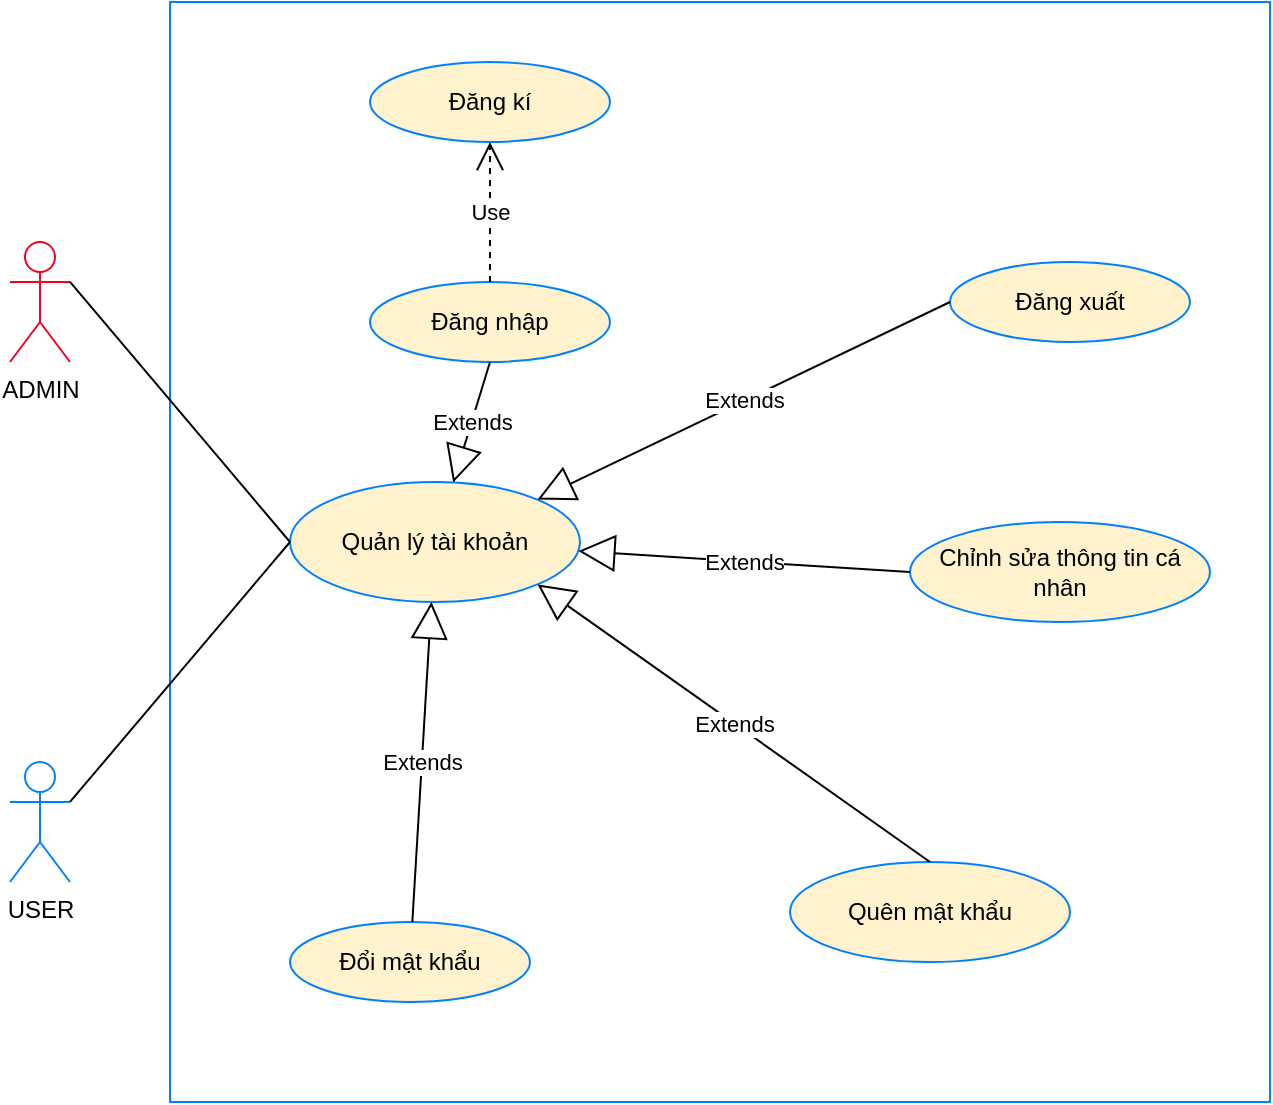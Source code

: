 <mxfile version="13.9.9" type="device" pages="5"><diagram id="Eog3oMq460CttqsgivHJ" name="QuanLyTaiKhoan"><mxGraphModel dx="1662" dy="822" grid="1" gridSize="10" guides="1" tooltips="1" connect="1" arrows="1" fold="1" page="1" pageScale="1" pageWidth="850" pageHeight="1100" math="0" shadow="0"><root><mxCell id="0"/><mxCell id="1" parent="0"/><mxCell id="cL1K_0bfaeDIidmQZWlp-4" value="ADMIN" style="shape=umlActor;verticalLabelPosition=bottom;verticalAlign=top;html=1;strokeColor=#F70021;" parent="1" vertex="1"><mxGeometry x="140" y="150" width="30" height="60" as="geometry"/></mxCell><mxCell id="cL1K_0bfaeDIidmQZWlp-9" value="USER" style="shape=umlActor;verticalLabelPosition=bottom;verticalAlign=top;html=1;strokeColor=#007FFF;" parent="1" vertex="1"><mxGeometry x="140" y="410" width="30" height="60" as="geometry"/></mxCell><mxCell id="cL1K_0bfaeDIidmQZWlp-12" value="" style="whiteSpace=wrap;html=1;aspect=fixed;strokeColor=#007FFF;" parent="1" vertex="1"><mxGeometry x="220" y="30" width="550" height="550" as="geometry"/></mxCell><mxCell id="cL1K_0bfaeDIidmQZWlp-13" value="Quản lý tài khoản" style="ellipse;whiteSpace=wrap;html=1;strokeColor=#007FFF;fillColor=#FFF2CC;" parent="1" vertex="1"><mxGeometry x="280" y="270" width="145" height="60" as="geometry"/></mxCell><mxCell id="cL1K_0bfaeDIidmQZWlp-16" value="" style="endArrow=none;html=1;exitX=1;exitY=0.333;exitDx=0;exitDy=0;exitPerimeter=0;entryX=0;entryY=0.5;entryDx=0;entryDy=0;" parent="1" source="cL1K_0bfaeDIidmQZWlp-4" target="cL1K_0bfaeDIidmQZWlp-13" edge="1"><mxGeometry width="50" height="50" relative="1" as="geometry"><mxPoint x="400" y="310" as="sourcePoint"/><mxPoint x="450" y="260" as="targetPoint"/></mxGeometry></mxCell><mxCell id="cL1K_0bfaeDIidmQZWlp-17" value="" style="endArrow=none;html=1;exitX=1;exitY=0.333;exitDx=0;exitDy=0;exitPerimeter=0;entryX=0;entryY=0.5;entryDx=0;entryDy=0;" parent="1" source="cL1K_0bfaeDIidmQZWlp-9" target="cL1K_0bfaeDIidmQZWlp-13" edge="1"><mxGeometry width="50" height="50" relative="1" as="geometry"><mxPoint x="400" y="310" as="sourcePoint"/><mxPoint x="450" y="260" as="targetPoint"/></mxGeometry></mxCell><mxCell id="cL1K_0bfaeDIidmQZWlp-18" value="Đổi mật khẩu" style="ellipse;whiteSpace=wrap;html=1;strokeColor=#007FFF;fillColor=#FFF2CC;" parent="1" vertex="1"><mxGeometry x="280" y="490" width="120" height="40" as="geometry"/></mxCell><mxCell id="cL1K_0bfaeDIidmQZWlp-19" value="Đăng kí" style="ellipse;whiteSpace=wrap;html=1;strokeColor=#007FFF;fillColor=#FFF2CC;" parent="1" vertex="1"><mxGeometry x="320" y="60" width="120" height="40" as="geometry"/></mxCell><mxCell id="cL1K_0bfaeDIidmQZWlp-20" value="Đăng xuất" style="ellipse;whiteSpace=wrap;html=1;strokeColor=#007FFF;fillColor=#FFF2CC;" parent="1" vertex="1"><mxGeometry x="610" y="160" width="120" height="40" as="geometry"/></mxCell><mxCell id="cL1K_0bfaeDIidmQZWlp-21" value="Đăng nhập" style="ellipse;whiteSpace=wrap;html=1;strokeColor=#007FFF;fillColor=#FFF2CC;" parent="1" vertex="1"><mxGeometry x="320" y="170" width="120" height="40" as="geometry"/></mxCell><mxCell id="cL1K_0bfaeDIidmQZWlp-22" value="Chỉnh sửa thông tin cá nhân" style="ellipse;whiteSpace=wrap;html=1;strokeColor=#007FFF;fillColor=#FFF2CC;" parent="1" vertex="1"><mxGeometry x="590" y="290" width="150" height="50" as="geometry"/></mxCell><mxCell id="cL1K_0bfaeDIidmQZWlp-23" value="Quên mật khẩu" style="ellipse;whiteSpace=wrap;html=1;strokeColor=#007FFF;fillColor=#FFF2CC;" parent="1" vertex="1"><mxGeometry x="530" y="460" width="140" height="50" as="geometry"/></mxCell><mxCell id="cL1K_0bfaeDIidmQZWlp-27" value="Extends" style="endArrow=block;endSize=16;endFill=0;html=1;exitX=0;exitY=0.5;exitDx=0;exitDy=0;" parent="1" source="cL1K_0bfaeDIidmQZWlp-22" target="cL1K_0bfaeDIidmQZWlp-13" edge="1"><mxGeometry width="160" relative="1" as="geometry"><mxPoint x="340" y="270" as="sourcePoint"/><mxPoint x="500" y="270" as="targetPoint"/></mxGeometry></mxCell><mxCell id="cL1K_0bfaeDIidmQZWlp-28" value="Extends" style="endArrow=block;endSize=16;endFill=0;html=1;" parent="1" source="cL1K_0bfaeDIidmQZWlp-18" target="cL1K_0bfaeDIidmQZWlp-13" edge="1"><mxGeometry width="160" relative="1" as="geometry"><mxPoint x="520" y="300" as="sourcePoint"/><mxPoint x="410" y="300" as="targetPoint"/></mxGeometry></mxCell><mxCell id="cL1K_0bfaeDIidmQZWlp-29" value="Extends" style="endArrow=block;endSize=16;endFill=0;html=1;exitX=0.5;exitY=0;exitDx=0;exitDy=0;entryX=1;entryY=1;entryDx=0;entryDy=0;" parent="1" source="cL1K_0bfaeDIidmQZWlp-23" target="cL1K_0bfaeDIidmQZWlp-13" edge="1"><mxGeometry width="160" relative="1" as="geometry"><mxPoint x="530" y="310" as="sourcePoint"/><mxPoint x="420" y="310" as="targetPoint"/></mxGeometry></mxCell><mxCell id="cL1K_0bfaeDIidmQZWlp-30" value="Extends" style="endArrow=block;endSize=16;endFill=0;html=1;exitX=0;exitY=0.5;exitDx=0;exitDy=0;entryX=1;entryY=0;entryDx=0;entryDy=0;" parent="1" source="cL1K_0bfaeDIidmQZWlp-20" target="cL1K_0bfaeDIidmQZWlp-13" edge="1"><mxGeometry width="160" relative="1" as="geometry"><mxPoint x="540" y="320" as="sourcePoint"/><mxPoint x="430" y="320" as="targetPoint"/></mxGeometry></mxCell><mxCell id="cL1K_0bfaeDIidmQZWlp-31" value="Extends" style="endArrow=block;endSize=16;endFill=0;html=1;exitX=0.5;exitY=1;exitDx=0;exitDy=0;" parent="1" source="cL1K_0bfaeDIidmQZWlp-21" target="cL1K_0bfaeDIidmQZWlp-13" edge="1"><mxGeometry width="160" relative="1" as="geometry"><mxPoint x="530" y="190" as="sourcePoint"/><mxPoint x="392.426" y="285.858" as="targetPoint"/></mxGeometry></mxCell><mxCell id="cL1K_0bfaeDIidmQZWlp-32" value="Use" style="endArrow=open;endSize=12;dashed=1;html=1;exitX=0.5;exitY=0;exitDx=0;exitDy=0;entryX=0.5;entryY=1;entryDx=0;entryDy=0;" parent="1" source="cL1K_0bfaeDIidmQZWlp-21" target="cL1K_0bfaeDIidmQZWlp-19" edge="1"><mxGeometry width="160" relative="1" as="geometry"><mxPoint x="340" y="270" as="sourcePoint"/><mxPoint x="500" y="270" as="targetPoint"/></mxGeometry></mxCell></root></mxGraphModel></diagram><diagram id="K8DftIV06gPZ0Vkv80Ek" name="QuanLyNguoiDung"><mxGraphModel dx="1662" dy="822" grid="1" gridSize="10" guides="1" tooltips="1" connect="1" arrows="1" fold="1" page="1" pageScale="1" pageWidth="850" pageHeight="1100" math="0" shadow="0"><root><mxCell id="sRUtSwKe1Huh8p-JkHhy-0"/><mxCell id="sRUtSwKe1Huh8p-JkHhy-1" parent="sRUtSwKe1Huh8p-JkHhy-0"/><mxCell id="jzS-XVswzlKTeu7g0mY2-0" value="ADMIN" style="shape=umlActor;verticalLabelPosition=bottom;verticalAlign=top;html=1;strokeColor=#F70021;" parent="sRUtSwKe1Huh8p-JkHhy-1" vertex="1"><mxGeometry x="90" y="270" width="30" height="60" as="geometry"/></mxCell><mxCell id="jzS-XVswzlKTeu7g0mY2-2" value="" style="whiteSpace=wrap;html=1;aspect=fixed;strokeColor=#007FFF;" parent="sRUtSwKe1Huh8p-JkHhy-1" vertex="1"><mxGeometry x="220" y="30" width="500" height="500" as="geometry"/></mxCell><mxCell id="jzS-XVswzlKTeu7g0mY2-3" value="Quản lý tài khoản&lt;br&gt;người dùng" style="ellipse;whiteSpace=wrap;html=1;strokeColor=#007FFF;fillColor=#FFF2CC;" parent="sRUtSwKe1Huh8p-JkHhy-1" vertex="1"><mxGeometry x="255" y="262.5" width="170" height="55" as="geometry"/></mxCell><mxCell id="jzS-XVswzlKTeu7g0mY2-4" value="" style="endArrow=none;html=1;exitX=1;exitY=0.333;exitDx=0;exitDy=0;exitPerimeter=0;entryX=0;entryY=0.5;entryDx=0;entryDy=0;" parent="sRUtSwKe1Huh8p-JkHhy-1" source="jzS-XVswzlKTeu7g0mY2-0" target="jzS-XVswzlKTeu7g0mY2-3" edge="1"><mxGeometry width="50" height="50" relative="1" as="geometry"><mxPoint x="400" y="310" as="sourcePoint"/><mxPoint x="450" y="260" as="targetPoint"/></mxGeometry></mxCell><mxCell id="jzS-XVswzlKTeu7g0mY2-8" value="Thêm tài khoản người dùng" style="ellipse;whiteSpace=wrap;html=1;strokeColor=#007FFF;fillColor=#FFF2CC;" parent="sRUtSwKe1Huh8p-JkHhy-1" vertex="1"><mxGeometry x="510" y="130" width="160" height="50" as="geometry"/></mxCell><mxCell id="jzS-XVswzlKTeu7g0mY2-9" value="Xem thông tin người dùng" style="ellipse;whiteSpace=wrap;html=1;strokeColor=#007FFF;fillColor=#FFF2CC;" parent="sRUtSwKe1Huh8p-JkHhy-1" vertex="1"><mxGeometry x="275" y="80" width="150" height="60" as="geometry"/></mxCell><mxCell id="jzS-XVswzlKTeu7g0mY2-10" value="Sửa thông tin người dùng" style="ellipse;whiteSpace=wrap;html=1;strokeColor=#007FFF;fillColor=#FFF2CC;" parent="sRUtSwKe1Huh8p-JkHhy-1" vertex="1"><mxGeometry x="510" y="290" width="160" height="55" as="geometry"/></mxCell><mxCell id="jzS-XVswzlKTeu7g0mY2-11" value="Xóa tài khoản người dùng" style="ellipse;whiteSpace=wrap;html=1;strokeColor=#007FFF;fillColor=#FFF2CC;" parent="sRUtSwKe1Huh8p-JkHhy-1" vertex="1"><mxGeometry x="340" y="420" width="170" height="60" as="geometry"/></mxCell><mxCell id="jzS-XVswzlKTeu7g0mY2-12" value="Extends" style="endArrow=block;endSize=16;endFill=0;html=1;exitX=0;exitY=0.5;exitDx=0;exitDy=0;" parent="sRUtSwKe1Huh8p-JkHhy-1" source="jzS-XVswzlKTeu7g0mY2-10" target="jzS-XVswzlKTeu7g0mY2-3" edge="1"><mxGeometry width="160" relative="1" as="geometry"><mxPoint x="340" y="270" as="sourcePoint"/><mxPoint x="500" y="270" as="targetPoint"/></mxGeometry></mxCell><mxCell id="jzS-XVswzlKTeu7g0mY2-14" value="Extends" style="endArrow=block;endSize=16;endFill=0;html=1;exitX=0.5;exitY=0;exitDx=0;exitDy=0;" parent="sRUtSwKe1Huh8p-JkHhy-1" source="jzS-XVswzlKTeu7g0mY2-11" target="jzS-XVswzlKTeu7g0mY2-3" edge="1"><mxGeometry width="160" relative="1" as="geometry"><mxPoint x="530" y="310" as="sourcePoint"/><mxPoint x="420" y="310" as="targetPoint"/></mxGeometry></mxCell><mxCell id="jzS-XVswzlKTeu7g0mY2-15" value="Extends" style="endArrow=block;endSize=16;endFill=0;html=1;exitX=0;exitY=0.5;exitDx=0;exitDy=0;entryX=1;entryY=0;entryDx=0;entryDy=0;" parent="sRUtSwKe1Huh8p-JkHhy-1" source="jzS-XVswzlKTeu7g0mY2-8" target="jzS-XVswzlKTeu7g0mY2-3" edge="1"><mxGeometry width="160" relative="1" as="geometry"><mxPoint x="540" y="320" as="sourcePoint"/><mxPoint x="430" y="320" as="targetPoint"/></mxGeometry></mxCell><mxCell id="jzS-XVswzlKTeu7g0mY2-16" value="Extends" style="endArrow=block;endSize=16;endFill=0;html=1;exitX=0.5;exitY=1;exitDx=0;exitDy=0;" parent="sRUtSwKe1Huh8p-JkHhy-1" source="jzS-XVswzlKTeu7g0mY2-9" target="jzS-XVswzlKTeu7g0mY2-3" edge="1"><mxGeometry width="160" relative="1" as="geometry"><mxPoint x="530" y="190" as="sourcePoint"/><mxPoint x="392.426" y="285.858" as="targetPoint"/></mxGeometry></mxCell></root></mxGraphModel></diagram><diagram id="eNx3-l4bhZZctnvxFuEB" name="QuanLyMayTinh"><mxGraphModel dx="1662" dy="822" grid="1" gridSize="10" guides="1" tooltips="1" connect="1" arrows="1" fold="1" page="1" pageScale="1" pageWidth="850" pageHeight="1100" math="0" shadow="0"><root><mxCell id="6Ulu7KJgqZQUwOh-fMFB-0"/><mxCell id="6Ulu7KJgqZQUwOh-fMFB-1" parent="6Ulu7KJgqZQUwOh-fMFB-0"/><mxCell id="9K9Pe-cMbSidcpOUqWH9-0" value="ADMIN" style="shape=umlActor;verticalLabelPosition=bottom;verticalAlign=top;html=1;strokeColor=#F70021;" parent="6Ulu7KJgqZQUwOh-fMFB-1" vertex="1"><mxGeometry x="100" y="310" width="30" height="60" as="geometry"/></mxCell><mxCell id="9K9Pe-cMbSidcpOUqWH9-2" value="" style="whiteSpace=wrap;html=1;aspect=fixed;strokeColor=#007FFF;" parent="6Ulu7KJgqZQUwOh-fMFB-1" vertex="1"><mxGeometry x="220" y="30" width="590" height="590" as="geometry"/></mxCell><mxCell id="9K9Pe-cMbSidcpOUqWH9-3" value="Quản lý máy tính" style="ellipse;whiteSpace=wrap;html=1;strokeColor=#007FFF;fillColor=#FFF2CC;" parent="6Ulu7KJgqZQUwOh-fMFB-1" vertex="1"><mxGeometry x="250" y="300" width="150" height="60" as="geometry"/></mxCell><mxCell id="9K9Pe-cMbSidcpOUqWH9-4" value="" style="endArrow=none;html=1;exitX=1;exitY=0.333;exitDx=0;exitDy=0;exitPerimeter=0;entryX=0;entryY=0.5;entryDx=0;entryDy=0;" parent="6Ulu7KJgqZQUwOh-fMFB-1" source="9K9Pe-cMbSidcpOUqWH9-0" target="9K9Pe-cMbSidcpOUqWH9-3" edge="1"><mxGeometry width="50" height="50" relative="1" as="geometry"><mxPoint x="400" y="310" as="sourcePoint"/><mxPoint x="450" y="260" as="targetPoint"/></mxGeometry></mxCell><mxCell id="9K9Pe-cMbSidcpOUqWH9-6" value="Đổi máy" style="ellipse;whiteSpace=wrap;html=1;strokeColor=#007FFF;fillColor=#FFF2CC;" parent="6Ulu7KJgqZQUwOh-fMFB-1" vertex="1"><mxGeometry x="250" y="535" width="110" height="30" as="geometry"/></mxCell><mxCell id="9K9Pe-cMbSidcpOUqWH9-7" value="Thêm máy tính mới" style="ellipse;whiteSpace=wrap;html=1;strokeColor=#007FFF;fillColor=#FFF2CC;" parent="6Ulu7KJgqZQUwOh-fMFB-1" vertex="1"><mxGeometry x="425" y="70" width="120" height="40" as="geometry"/></mxCell><mxCell id="9K9Pe-cMbSidcpOUqWH9-8" value="Sửa thông tin máy tính" style="ellipse;whiteSpace=wrap;html=1;strokeColor=#007FFF;fillColor=#FFF2CC;" parent="6Ulu7KJgqZQUwOh-fMFB-1" vertex="1"><mxGeometry x="580" y="120" width="140" height="50" as="geometry"/></mxCell><mxCell id="9K9Pe-cMbSidcpOUqWH9-9" value="Xem thông tin máy tính" style="ellipse;whiteSpace=wrap;html=1;strokeColor=#007FFF;fillColor=#FFF2CC;" parent="6Ulu7KJgqZQUwOh-fMFB-1" vertex="1"><mxGeometry x="240" y="80" width="130" height="40" as="geometry"/></mxCell><mxCell id="9K9Pe-cMbSidcpOUqWH9-10" value="Xóa máy tính" style="ellipse;whiteSpace=wrap;html=1;strokeColor=#007FFF;fillColor=#FFF2CC;" parent="6Ulu7KJgqZQUwOh-fMFB-1" vertex="1"><mxGeometry x="615" y="220" width="150" height="50" as="geometry"/></mxCell><mxCell id="9K9Pe-cMbSidcpOUqWH9-11" value="Gửi thông báo" style="ellipse;whiteSpace=wrap;html=1;strokeColor=#007FFF;fillColor=#FFF2CC;" parent="6Ulu7KJgqZQUwOh-fMFB-1" vertex="1"><mxGeometry x="555" y="520" width="130" height="30" as="geometry"/></mxCell><mxCell id="9K9Pe-cMbSidcpOUqWH9-12" value="Extends" style="endArrow=block;endSize=16;endFill=0;html=1;exitX=0;exitY=0.5;exitDx=0;exitDy=0;" parent="6Ulu7KJgqZQUwOh-fMFB-1" source="9K9Pe-cMbSidcpOUqWH9-10" target="9K9Pe-cMbSidcpOUqWH9-3" edge="1"><mxGeometry width="160" relative="1" as="geometry"><mxPoint x="340" y="270" as="sourcePoint"/><mxPoint x="500" y="270" as="targetPoint"/></mxGeometry></mxCell><mxCell id="9K9Pe-cMbSidcpOUqWH9-13" value="Extends" style="endArrow=block;endSize=16;endFill=0;html=1;" parent="6Ulu7KJgqZQUwOh-fMFB-1" source="9K9Pe-cMbSidcpOUqWH9-6" target="9K9Pe-cMbSidcpOUqWH9-3" edge="1"><mxGeometry width="160" relative="1" as="geometry"><mxPoint x="520" y="300" as="sourcePoint"/><mxPoint x="410" y="300" as="targetPoint"/></mxGeometry></mxCell><mxCell id="9K9Pe-cMbSidcpOUqWH9-14" value="Extends" style="endArrow=block;endSize=16;endFill=0;html=1;exitX=0.5;exitY=0;exitDx=0;exitDy=0;entryX=1;entryY=1;entryDx=0;entryDy=0;" parent="6Ulu7KJgqZQUwOh-fMFB-1" source="9K9Pe-cMbSidcpOUqWH9-11" target="9K9Pe-cMbSidcpOUqWH9-3" edge="1"><mxGeometry width="160" relative="1" as="geometry"><mxPoint x="530" y="310" as="sourcePoint"/><mxPoint x="420" y="310" as="targetPoint"/></mxGeometry></mxCell><mxCell id="9K9Pe-cMbSidcpOUqWH9-15" value="Extends" style="endArrow=block;endSize=16;endFill=0;html=1;exitX=0;exitY=0.5;exitDx=0;exitDy=0;entryX=1;entryY=0;entryDx=0;entryDy=0;" parent="6Ulu7KJgqZQUwOh-fMFB-1" source="9K9Pe-cMbSidcpOUqWH9-8" target="9K9Pe-cMbSidcpOUqWH9-3" edge="1"><mxGeometry width="160" relative="1" as="geometry"><mxPoint x="540" y="320" as="sourcePoint"/><mxPoint x="430" y="320" as="targetPoint"/></mxGeometry></mxCell><mxCell id="9K9Pe-cMbSidcpOUqWH9-16" value="Extends" style="endArrow=block;endSize=16;endFill=0;html=1;exitX=0.5;exitY=1;exitDx=0;exitDy=0;" parent="6Ulu7KJgqZQUwOh-fMFB-1" source="9K9Pe-cMbSidcpOUqWH9-9" target="9K9Pe-cMbSidcpOUqWH9-3" edge="1"><mxGeometry width="160" relative="1" as="geometry"><mxPoint x="530" y="190" as="sourcePoint"/><mxPoint x="392.426" y="285.858" as="targetPoint"/></mxGeometry></mxCell><mxCell id="9K9Pe-cMbSidcpOUqWH9-18" value="Extends" style="endArrow=block;endSize=16;endFill=0;html=1;exitX=0.5;exitY=1;exitDx=0;exitDy=0;" parent="6Ulu7KJgqZQUwOh-fMFB-1" source="9K9Pe-cMbSidcpOUqWH9-7" target="9K9Pe-cMbSidcpOUqWH9-3" edge="1"><mxGeometry width="160" relative="1" as="geometry"><mxPoint x="340" y="270" as="sourcePoint"/><mxPoint x="500" y="270" as="targetPoint"/></mxGeometry></mxCell><mxCell id="9K9Pe-cMbSidcpOUqWH9-19" value="Cho phép sử dụng" style="ellipse;whiteSpace=wrap;html=1;strokeColor=#007FFF;fillColor=#FFF2CC;" parent="6Ulu7KJgqZQUwOh-fMFB-1" vertex="1"><mxGeometry x="410" y="540" width="120" height="35" as="geometry"/></mxCell><mxCell id="9K9Pe-cMbSidcpOUqWH9-20" value="Ngừng sử dụng" style="ellipse;whiteSpace=wrap;html=1;strokeColor=#007FFF;fillColor=#FFF2CC;" parent="6Ulu7KJgqZQUwOh-fMFB-1" vertex="1"><mxGeometry x="640" y="400" width="125" height="40" as="geometry"/></mxCell><mxCell id="9K9Pe-cMbSidcpOUqWH9-21" value="Tắt máy" style="ellipse;whiteSpace=wrap;html=1;strokeColor=#007FFF;fillColor=#FFF2CC;" parent="6Ulu7KJgqZQUwOh-fMFB-1" vertex="1"><mxGeometry x="630" y="312.5" width="120" height="35" as="geometry"/></mxCell><mxCell id="9K9Pe-cMbSidcpOUqWH9-22" value="Extends" style="endArrow=block;endSize=16;endFill=0;html=1;" parent="6Ulu7KJgqZQUwOh-fMFB-1" source="9K9Pe-cMbSidcpOUqWH9-19" target="9K9Pe-cMbSidcpOUqWH9-3" edge="1"><mxGeometry width="160" relative="1" as="geometry"><mxPoint x="340" y="270" as="sourcePoint"/><mxPoint x="500" y="270" as="targetPoint"/></mxGeometry></mxCell><mxCell id="9K9Pe-cMbSidcpOUqWH9-23" value="Extends" style="endArrow=block;endSize=16;endFill=0;html=1;exitX=0.021;exitY=0.66;exitDx=0;exitDy=0;exitPerimeter=0;" parent="6Ulu7KJgqZQUwOh-fMFB-1" source="9K9Pe-cMbSidcpOUqWH9-20" target="9K9Pe-cMbSidcpOUqWH9-3" edge="1"><mxGeometry width="160" relative="1" as="geometry"><mxPoint x="340" y="270" as="sourcePoint"/><mxPoint x="500" y="270" as="targetPoint"/></mxGeometry></mxCell><mxCell id="9K9Pe-cMbSidcpOUqWH9-24" value="Extends" style="endArrow=block;endSize=16;endFill=0;html=1;exitX=0;exitY=0.5;exitDx=0;exitDy=0;entryX=1;entryY=0.5;entryDx=0;entryDy=0;" parent="6Ulu7KJgqZQUwOh-fMFB-1" source="9K9Pe-cMbSidcpOUqWH9-21" target="9K9Pe-cMbSidcpOUqWH9-3" edge="1"><mxGeometry width="160" relative="1" as="geometry"><mxPoint x="340" y="270" as="sourcePoint"/><mxPoint x="500" y="270" as="targetPoint"/></mxGeometry></mxCell></root></mxGraphModel></diagram><diagram id="EgyMyTCCIR1XEk_xi_QG" name="QuanLyDichVu"><mxGraphModel dx="1662" dy="1922" grid="1" gridSize="10" guides="1" tooltips="1" connect="1" arrows="1" fold="1" page="1" pageScale="1" pageWidth="850" pageHeight="1100" math="0" shadow="0"><root><mxCell id="BYaK520VahcGB3eYhdzK-0"/><mxCell id="BYaK520VahcGB3eYhdzK-1" parent="BYaK520VahcGB3eYhdzK-0"/><mxCell id="sYa3Pa4B0VVp-mtTNqqZ-0" value="ADMIN" style="shape=umlActor;verticalLabelPosition=bottom;verticalAlign=top;html=1;strokeColor=#F70021;" parent="BYaK520VahcGB3eYhdzK-1" vertex="1"><mxGeometry x="100" y="290" width="30" height="60" as="geometry"/></mxCell><mxCell id="sYa3Pa4B0VVp-mtTNqqZ-1" value="" style="whiteSpace=wrap;html=1;aspect=fixed;strokeColor=#007FFF;" parent="BYaK520VahcGB3eYhdzK-1" vertex="1"><mxGeometry x="180" y="-10" width="630" height="630" as="geometry"/></mxCell><mxCell id="sYa3Pa4B0VVp-mtTNqqZ-2" value="Quản lý dịch vụ" style="ellipse;whiteSpace=wrap;html=1;strokeColor=#007FFF;fillColor=#FFF2CC;" parent="BYaK520VahcGB3eYhdzK-1" vertex="1"><mxGeometry x="250" y="280" width="170" height="65" as="geometry"/></mxCell><mxCell id="sYa3Pa4B0VVp-mtTNqqZ-3" value="" style="endArrow=none;html=1;exitX=1;exitY=0.333;exitDx=0;exitDy=0;exitPerimeter=0;entryX=0;entryY=0.5;entryDx=0;entryDy=0;" parent="BYaK520VahcGB3eYhdzK-1" source="sYa3Pa4B0VVp-mtTNqqZ-0" target="sYa3Pa4B0VVp-mtTNqqZ-2" edge="1"><mxGeometry width="50" height="50" relative="1" as="geometry"><mxPoint x="400" y="310" as="sourcePoint"/><mxPoint x="450" y="260" as="targetPoint"/></mxGeometry></mxCell><mxCell id="sYa3Pa4B0VVp-mtTNqqZ-5" value="Thêm sản phẩm mới" style="ellipse;whiteSpace=wrap;html=1;strokeColor=#007FFF;fillColor=#FFF2CC;" parent="BYaK520VahcGB3eYhdzK-1" vertex="1"><mxGeometry x="380" y="50" width="130" height="50" as="geometry"/></mxCell><mxCell id="sYa3Pa4B0VVp-mtTNqqZ-6" value="Sửa thông tin sản phẩm" style="ellipse;whiteSpace=wrap;html=1;strokeColor=#007FFF;fillColor=#FFF2CC;" parent="BYaK520VahcGB3eYhdzK-1" vertex="1"><mxGeometry x="540" y="120" width="140" height="50" as="geometry"/></mxCell><mxCell id="sYa3Pa4B0VVp-mtTNqqZ-7" value="Xem thông tin sản phẩm" style="ellipse;whiteSpace=wrap;html=1;strokeColor=#007FFF;fillColor=#FFF2CC;" parent="BYaK520VahcGB3eYhdzK-1" vertex="1"><mxGeometry x="210" y="60" width="140" height="50" as="geometry"/></mxCell><mxCell id="sYa3Pa4B0VVp-mtTNqqZ-8" value="Xóa sản phẩm" style="ellipse;whiteSpace=wrap;html=1;strokeColor=#007FFF;fillColor=#FFF2CC;" parent="BYaK520VahcGB3eYhdzK-1" vertex="1"><mxGeometry x="600" y="240" width="130" height="40" as="geometry"/></mxCell><mxCell id="sYa3Pa4B0VVp-mtTNqqZ-9" value="Trao đổi với khách hàng" style="ellipse;whiteSpace=wrap;html=1;strokeColor=#007FFF;fillColor=#FFF2CC;" parent="BYaK520VahcGB3eYhdzK-1" vertex="1"><mxGeometry x="230" y="530" width="170" height="50" as="geometry"/></mxCell><mxCell id="sYa3Pa4B0VVp-mtTNqqZ-10" value="Extends" style="endArrow=block;endSize=16;endFill=0;html=1;exitX=0;exitY=0.5;exitDx=0;exitDy=0;" parent="BYaK520VahcGB3eYhdzK-1" source="sYa3Pa4B0VVp-mtTNqqZ-8" target="sYa3Pa4B0VVp-mtTNqqZ-2" edge="1"><mxGeometry width="160" relative="1" as="geometry"><mxPoint x="340" y="270" as="sourcePoint"/><mxPoint x="500" y="270" as="targetPoint"/></mxGeometry></mxCell><mxCell id="sYa3Pa4B0VVp-mtTNqqZ-12" value="Extends" style="endArrow=block;endSize=16;endFill=0;html=1;exitX=0.5;exitY=0;exitDx=0;exitDy=0;" parent="BYaK520VahcGB3eYhdzK-1" source="sYa3Pa4B0VVp-mtTNqqZ-9" target="sYa3Pa4B0VVp-mtTNqqZ-2" edge="1"><mxGeometry width="160" relative="1" as="geometry"><mxPoint x="530" y="310" as="sourcePoint"/><mxPoint x="420" y="310" as="targetPoint"/></mxGeometry></mxCell><mxCell id="sYa3Pa4B0VVp-mtTNqqZ-13" value="Extends" style="endArrow=block;endSize=16;endFill=0;html=1;exitX=0;exitY=0.5;exitDx=0;exitDy=0;entryX=1;entryY=0;entryDx=0;entryDy=0;" parent="BYaK520VahcGB3eYhdzK-1" source="sYa3Pa4B0VVp-mtTNqqZ-6" target="sYa3Pa4B0VVp-mtTNqqZ-2" edge="1"><mxGeometry width="160" relative="1" as="geometry"><mxPoint x="540" y="320" as="sourcePoint"/><mxPoint x="430" y="320" as="targetPoint"/></mxGeometry></mxCell><mxCell id="sYa3Pa4B0VVp-mtTNqqZ-14" value="Extends" style="endArrow=block;endSize=16;endFill=0;html=1;exitX=0.5;exitY=1;exitDx=0;exitDy=0;" parent="BYaK520VahcGB3eYhdzK-1" source="sYa3Pa4B0VVp-mtTNqqZ-7" target="sYa3Pa4B0VVp-mtTNqqZ-2" edge="1"><mxGeometry width="160" relative="1" as="geometry"><mxPoint x="530" y="190" as="sourcePoint"/><mxPoint x="392.426" y="285.858" as="targetPoint"/></mxGeometry></mxCell><mxCell id="sYa3Pa4B0VVp-mtTNqqZ-15" value="Extends" style="endArrow=block;endSize=16;endFill=0;html=1;exitX=0.5;exitY=1;exitDx=0;exitDy=0;" parent="BYaK520VahcGB3eYhdzK-1" source="sYa3Pa4B0VVp-mtTNqqZ-5" target="sYa3Pa4B0VVp-mtTNqqZ-2" edge="1"><mxGeometry width="160" relative="1" as="geometry"><mxPoint x="340" y="270" as="sourcePoint"/><mxPoint x="500" y="270" as="targetPoint"/></mxGeometry></mxCell><mxCell id="sYa3Pa4B0VVp-mtTNqqZ-17" value="Nạp tiền" style="ellipse;whiteSpace=wrap;html=1;strokeColor=#007FFF;fillColor=#FFF2CC;" parent="BYaK520VahcGB3eYhdzK-1" vertex="1"><mxGeometry x="600" y="480" width="125" height="40" as="geometry"/></mxCell><mxCell id="sYa3Pa4B0VVp-mtTNqqZ-18" value="Thanh toán" style="ellipse;whiteSpace=wrap;html=1;strokeColor=#007FFF;fillColor=#FFF2CC;" parent="BYaK520VahcGB3eYhdzK-1" vertex="1"><mxGeometry x="602.5" y="370" width="120" height="35" as="geometry"/></mxCell><mxCell id="sYa3Pa4B0VVp-mtTNqqZ-20" value="Extends" style="endArrow=block;endSize=16;endFill=0;html=1;exitX=0;exitY=0.5;exitDx=0;exitDy=0;" parent="BYaK520VahcGB3eYhdzK-1" source="sYa3Pa4B0VVp-mtTNqqZ-17" target="sYa3Pa4B0VVp-mtTNqqZ-2" edge="1"><mxGeometry width="160" relative="1" as="geometry"><mxPoint x="340" y="270" as="sourcePoint"/><mxPoint x="500" y="270" as="targetPoint"/></mxGeometry></mxCell><mxCell id="sYa3Pa4B0VVp-mtTNqqZ-21" value="Extends" style="endArrow=block;endSize=16;endFill=0;html=1;exitX=0;exitY=0.5;exitDx=0;exitDy=0;entryX=1;entryY=0.5;entryDx=0;entryDy=0;" parent="BYaK520VahcGB3eYhdzK-1" source="sYa3Pa4B0VVp-mtTNqqZ-18" target="sYa3Pa4B0VVp-mtTNqqZ-2" edge="1"><mxGeometry width="160" relative="1" as="geometry"><mxPoint x="340" y="270" as="sourcePoint"/><mxPoint x="500" y="270" as="targetPoint"/></mxGeometry></mxCell><mxCell id="AgFNAS0lYaJOXAm4uNIh-0" value="Thống kê doanh thu" style="ellipse;whiteSpace=wrap;html=1;strokeColor=#007FFF;fillColor=#FFF2CC;" parent="BYaK520VahcGB3eYhdzK-1" vertex="1"><mxGeometry x="425" y="540" width="145" height="40" as="geometry"/></mxCell><mxCell id="AgFNAS0lYaJOXAm4uNIh-1" value="Extends" style="endArrow=block;endSize=16;endFill=0;html=1;exitX=0.5;exitY=0;exitDx=0;exitDy=0;" parent="BYaK520VahcGB3eYhdzK-1" source="AgFNAS0lYaJOXAm4uNIh-0" target="sYa3Pa4B0VVp-mtTNqqZ-2" edge="1"><mxGeometry width="160" relative="1" as="geometry"><mxPoint x="532.625" y="446.4" as="sourcePoint"/><mxPoint x="369.758" y="322.628" as="targetPoint"/></mxGeometry></mxCell></root></mxGraphModel></diagram><diagram id="ZXqDKrNkcbZF96UZe-fv" name="SuDungTienIch"><mxGraphModel dx="1662" dy="822" grid="1" gridSize="10" guides="1" tooltips="1" connect="1" arrows="1" fold="1" page="1" pageScale="1" pageWidth="850" pageHeight="1100" math="0" shadow="0"><root><mxCell id="zZNMrH8iwiZ9LPuVjCXm-0"/><mxCell id="zZNMrH8iwiZ9LPuVjCXm-1" parent="zZNMrH8iwiZ9LPuVjCXm-0"/><mxCell id="8OTzQ5DBZB1wXJbxlfCK-1" value="USER" style="shape=umlActor;verticalLabelPosition=bottom;verticalAlign=top;html=1;strokeColor=#007FFF;" parent="zZNMrH8iwiZ9LPuVjCXm-1" vertex="1"><mxGeometry x="110" y="260" width="30" height="60" as="geometry"/></mxCell><mxCell id="8OTzQ5DBZB1wXJbxlfCK-2" value="" style="whiteSpace=wrap;html=1;aspect=fixed;strokeColor=#007FFF;" parent="zZNMrH8iwiZ9LPuVjCXm-1" vertex="1"><mxGeometry x="220" y="30" width="500" height="500" as="geometry"/></mxCell><mxCell id="8OTzQ5DBZB1wXJbxlfCK-3" value="Sử dụng tiện ích" style="ellipse;whiteSpace=wrap;html=1;strokeColor=#007FFF;fillColor=#FFF2CC;" parent="zZNMrH8iwiZ9LPuVjCXm-1" vertex="1"><mxGeometry x="250" y="250" width="150" height="60" as="geometry"/></mxCell><mxCell id="8OTzQ5DBZB1wXJbxlfCK-5" value="" style="endArrow=none;html=1;exitX=1;exitY=0.333;exitDx=0;exitDy=0;exitPerimeter=0;entryX=0;entryY=0.5;entryDx=0;entryDy=0;" parent="zZNMrH8iwiZ9LPuVjCXm-1" source="8OTzQ5DBZB1wXJbxlfCK-1" target="8OTzQ5DBZB1wXJbxlfCK-3" edge="1"><mxGeometry width="50" height="50" relative="1" as="geometry"><mxPoint x="400" y="310" as="sourcePoint"/><mxPoint x="450" y="260" as="targetPoint"/></mxGeometry></mxCell><mxCell id="8OTzQ5DBZB1wXJbxlfCK-10" value="Đặt mua các sản phẩm" style="ellipse;whiteSpace=wrap;html=1;strokeColor=#007FFF;fillColor=#FFF2CC;" parent="zZNMrH8iwiZ9LPuVjCXm-1" vertex="1"><mxGeometry x="410" y="80" width="150" height="50" as="geometry"/></mxCell><mxCell id="8OTzQ5DBZB1wXJbxlfCK-11" value="Trao đổi với Admin" style="ellipse;whiteSpace=wrap;html=1;strokeColor=#007FFF;fillColor=#FFF2CC;" parent="zZNMrH8iwiZ9LPuVjCXm-1" vertex="1"><mxGeometry x="440" y="400" width="140" height="50" as="geometry"/></mxCell><mxCell id="8OTzQ5DBZB1wXJbxlfCK-14" value="Extends" style="endArrow=block;endSize=16;endFill=0;html=1;exitX=0;exitY=0;exitDx=0;exitDy=0;entryX=1;entryY=1;entryDx=0;entryDy=0;" parent="zZNMrH8iwiZ9LPuVjCXm-1" source="8OTzQ5DBZB1wXJbxlfCK-11" target="8OTzQ5DBZB1wXJbxlfCK-3" edge="1"><mxGeometry width="160" relative="1" as="geometry"><mxPoint x="530" y="310" as="sourcePoint"/><mxPoint x="420" y="310" as="targetPoint"/></mxGeometry></mxCell><mxCell id="8OTzQ5DBZB1wXJbxlfCK-18" value="Extends" style="endArrow=block;endSize=16;endFill=0;html=1;exitX=0;exitY=1;exitDx=0;exitDy=0;" parent="zZNMrH8iwiZ9LPuVjCXm-1" source="8OTzQ5DBZB1wXJbxlfCK-10" target="8OTzQ5DBZB1wXJbxlfCK-3" edge="1"><mxGeometry width="160" relative="1" as="geometry"><mxPoint x="340" y="290" as="sourcePoint"/><mxPoint x="500" y="290" as="targetPoint"/></mxGeometry></mxCell><mxCell id="tnWt9-SSVO1Bo2UNZ1_1-0" value="Chuyển tiền" style="ellipse;whiteSpace=wrap;html=1;strokeColor=#007FFF;fillColor=#FFF2CC;" parent="zZNMrH8iwiZ9LPuVjCXm-1" vertex="1"><mxGeometry x="490" y="250" width="150" height="50" as="geometry"/></mxCell><mxCell id="tnWt9-SSVO1Bo2UNZ1_1-1" value="Extends" style="endArrow=block;endSize=16;endFill=0;html=1;entryX=1;entryY=0.5;entryDx=0;entryDy=0;" parent="zZNMrH8iwiZ9LPuVjCXm-1" source="tnWt9-SSVO1Bo2UNZ1_1-0" target="8OTzQ5DBZB1wXJbxlfCK-3" edge="1"><mxGeometry width="160" relative="1" as="geometry"><mxPoint x="441.967" y="132.678" as="sourcePoint"/><mxPoint x="351.919" y="280.292" as="targetPoint"/></mxGeometry></mxCell></root></mxGraphModel></diagram></mxfile>